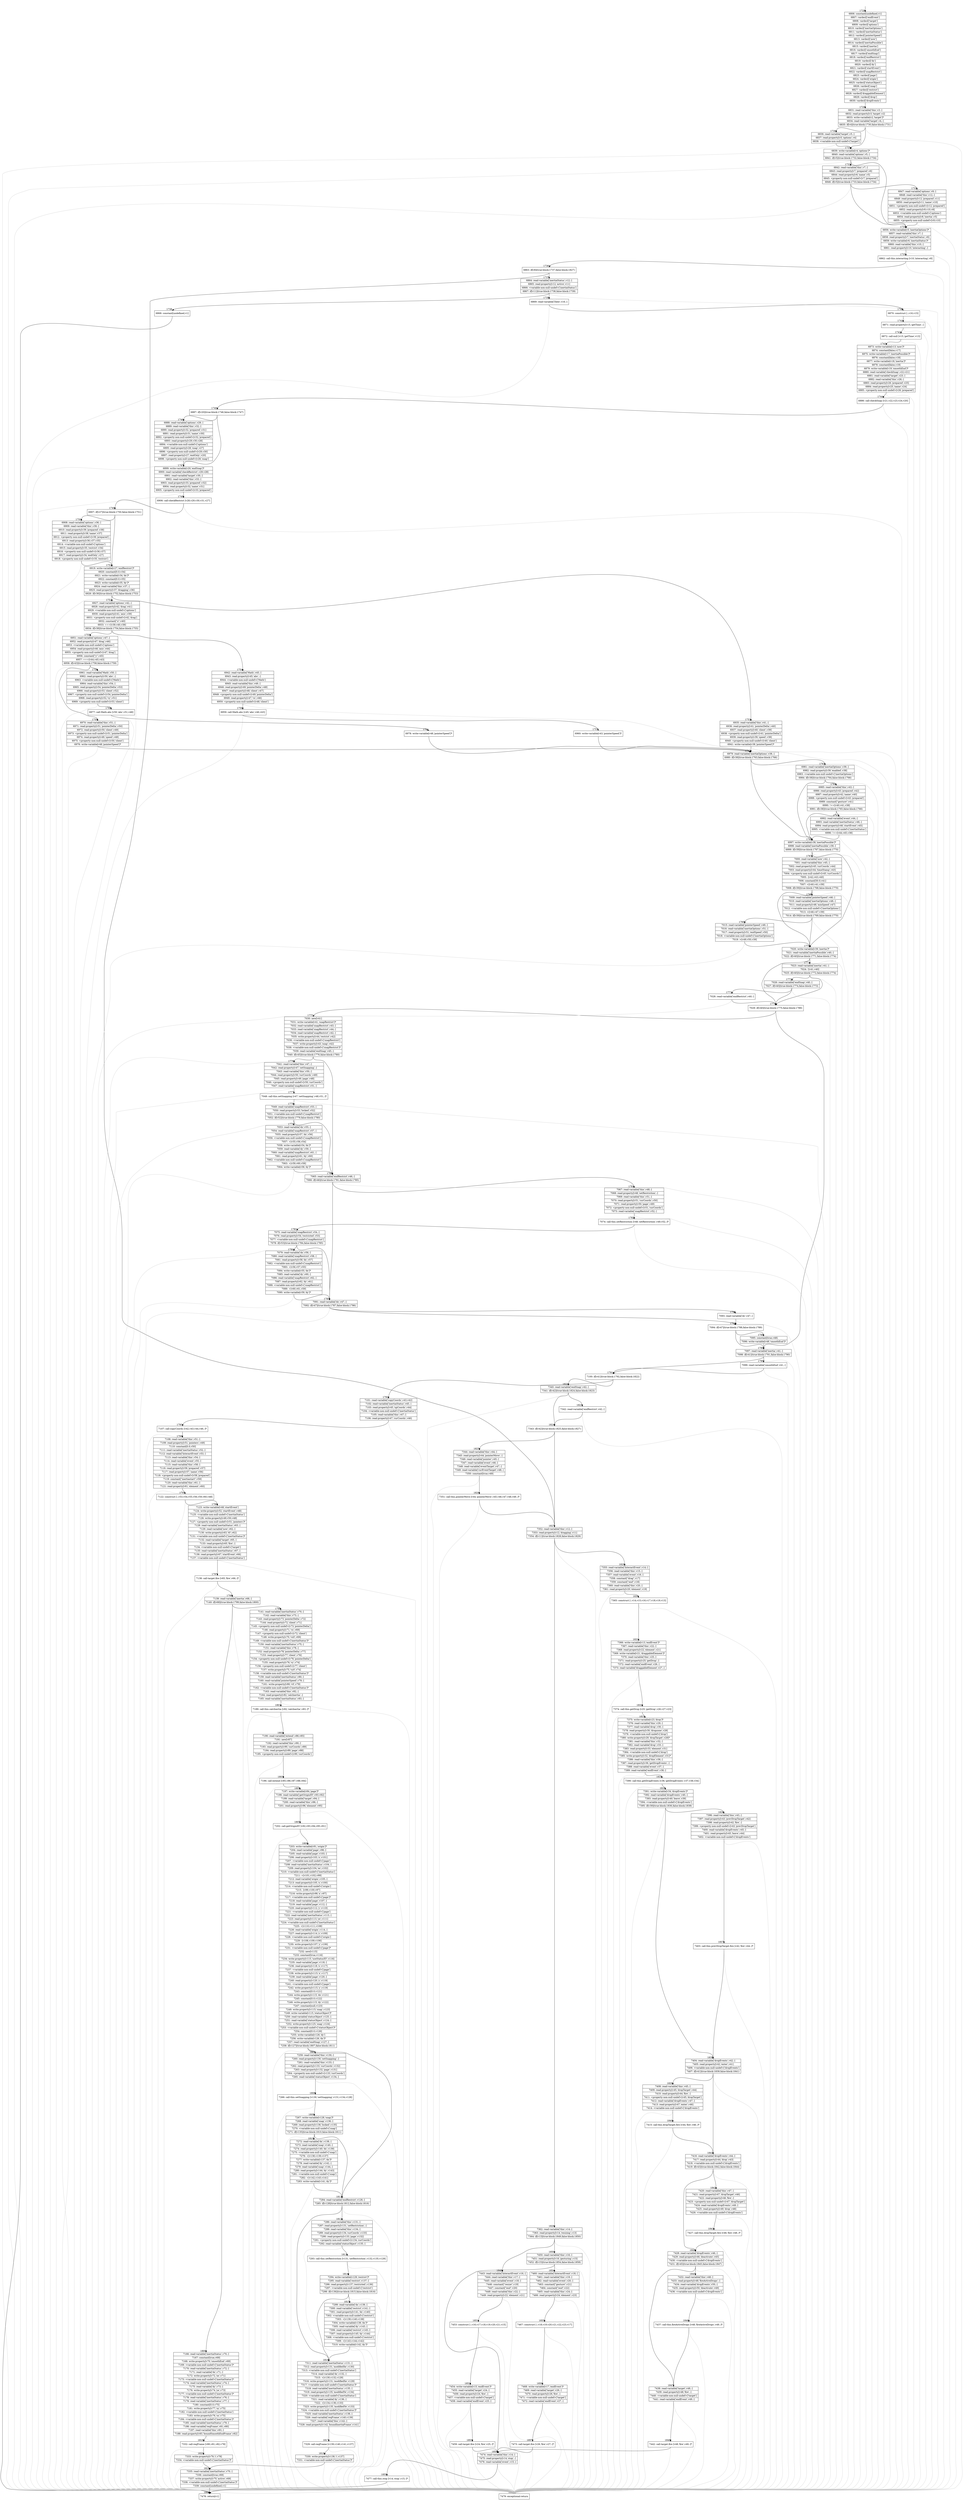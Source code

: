 digraph {
rankdir="TD"
BB_entry88[shape=none,label=""];
BB_entry88 -> BB1728 [tailport=s, headport=n, headlabel="    1728"]
BB1728 [shape=record label="{6806: constant[undefined,v1]|6807: vardecl['endEvent']|6808: vardecl['target']|6809: vardecl['options']|6810: vardecl['inertiaOptions']|6811: vardecl['inertiaStatus']|6812: vardecl['pointerSpeed']|6813: vardecl['now']|6814: vardecl['inertiaPossible']|6815: vardecl['inertia']|6816: vardecl['smoothEnd']|6817: vardecl['endSnap']|6818: vardecl['endRestrict']|6819: vardecl['dx']|6820: vardecl['dy']|6821: vardecl['startEvent']|6822: vardecl['snapRestrict']|6823: vardecl['page']|6824: vardecl['origin']|6825: vardecl['statusObject']|6826: vardecl['snap']|6827: vardecl['restrict']|6828: vardecl['draggableElement']|6829: vardecl['drop']|6830: vardecl['dropEvents']}" ] 
BB1728 -> BB1729 [tailport=s, headport=n, headlabel="      1729"]
BB1729 [shape=record label="{6831: read-variable['this',v3,-]|6832: read-property[v3,'target',v2]|6833: write-variable[v2,'target']*|6834: read-variable['target',v4,-]|6835: if[v4](true-block:1730,false-block:1731)}" ] 
BB1729 -> BB1731 [tailport=s, headport=n, headlabel="      1731"]
BB1729 -> BB1730 [tailport=s, headport=n, headlabel="      1730"]
BB1729 -> BB1861 [tailport=s, headport=n, color=gray, headlabel="      1861"]
BB1730 [shape=record label="{6836: read-variable['target',v5,-]|6837: read-property[v5,'options',v4]|6838: \<variable-non-null-undef\>['target']}" ] 
BB1730 -> BB1731 [tailport=s, headport=n]
BB1730 -> BB1861 [tailport=s, headport=n, color=gray]
BB1731 [shape=record label="{6839: write-variable[v4,'options']*|6840: read-variable['options',v5,-]|6841: if[v5](true-block:1732,false-block:1734)}" ] 
BB1731 -> BB1734 [tailport=s, headport=n, headlabel="      1734"]
BB1731 -> BB1732 [tailport=s, headport=n, headlabel="      1732"]
BB1731 -> BB1861 [tailport=s, headport=n, color=gray]
BB1732 [shape=record label="{6842: read-variable['this',v7,-]|6843: read-property[v7,'prepared',v6]|6844: read-property[v6,'name',v5]|6845: \<property-non-null-undef\>[v7,'prepared']|6846: if[v5](true-block:1733,false-block:1734)}" ] 
BB1732 -> BB1734 [tailport=s, headport=n]
BB1732 -> BB1733 [tailport=s, headport=n, headlabel="      1733"]
BB1732 -> BB1861 [tailport=s, headport=n, color=gray]
BB1733 [shape=record label="{6847: read-variable['options',v9,-]|6848: read-variable['this',v12,-]|6849: read-property[v12,'prepared',v11]|6850: read-property[v11,'name',v10]|6851: \<property-non-null-undef\>[v12,'prepared']|6852: read-property[v9,v10,v8]|6853: \<variable-non-null-undef\>['options']|6854: read-property[v8,'inertia',v5]|6855: \<property-non-null-undef\>[v9,v10]}" ] 
BB1733 -> BB1734 [tailport=s, headport=n]
BB1733 -> BB1861 [tailport=s, headport=n, color=gray]
BB1734 [shape=record label="{6856: write-variable[v5,'inertiaOptions']*|6857: read-variable['this',v7,-]|6858: read-property[v7,'inertiaStatus',v6]|6859: write-variable[v6,'inertiaStatus']*|6860: read-variable['this',v10,-]|6861: read-property[v10,'interacting',-]}" ] 
BB1734 -> BB1735 [tailport=s, headport=n, headlabel="      1735"]
BB1734 -> BB1861 [tailport=s, headport=n, color=gray]
BB1735 [shape=record label="{6862: call-this.interacting [v10,'interacting',v8]}" ] 
BB1735 -> BB1736 [tailport=s, headport=n, headlabel="      1736"]
BB1735 -> BB1861 [tailport=s, headport=n, color=gray]
BB1736 [shape=record label="{6863: if[v8](true-block:1737,false-block:1827)}" ] 
BB1736 -> BB1737 [tailport=s, headport=n, headlabel="      1737"]
BB1736 -> BB1827 [tailport=s, headport=n, headlabel="      1827"]
BB1737 [shape=record label="{6864: read-variable['inertiaStatus',v12,-]|6865: read-property[v12,'active',v11]|6866: \<variable-non-null-undef\>['inertiaStatus']|6867: if[v11](true-block:1738,false-block:1739)}" ] 
BB1737 -> BB1738 [tailport=s, headport=n, headlabel="      1738"]
BB1737 -> BB1739 [tailport=s, headport=n, headlabel="      1739"]
BB1737 -> BB1861 [tailport=s, headport=n, color=gray]
BB1738 [shape=record label="{6868: constant[undefined,v1]}" ] 
BB1738 -> BB1860 [tailport=s, headport=n, headlabel="      1860"]
BB1739 [shape=record label="{6869: read-variable['Date',v16,-]}" ] 
BB1739 -> BB1740 [tailport=s, headport=n, headlabel="      1740"]
BB1739 -> BB1861 [tailport=s, headport=n, color=gray]
BB1740 [shape=record label="{6870: construct [-,v16,v15]}" ] 
BB1740 -> BB1741 [tailport=s, headport=n, headlabel="      1741"]
BB1740 -> BB1861 [tailport=s, headport=n, color=gray]
BB1741 [shape=record label="{6871: read-property[v15,'getTime',-]}" ] 
BB1741 -> BB1742 [tailport=s, headport=n, headlabel="      1742"]
BB1741 -> BB1861 [tailport=s, headport=n, color=gray]
BB1742 [shape=record label="{6872: call-null [v15,'getTime',v13]}" ] 
BB1742 -> BB1743 [tailport=s, headport=n, headlabel="      1743"]
BB1742 -> BB1861 [tailport=s, headport=n, color=gray]
BB1743 [shape=record label="{6873: write-variable[v13,'now']*|6874: constant[false,v17]|6875: write-variable[v17,'inertiaPossible']*|6876: constant[false,v18]|6877: write-variable[v18,'inertia']*|6878: constant[false,v19]|6879: write-variable[v19,'smoothEnd']*|6880: read-variable['checkSnap',v22,v21]|6881: read-variable['target',v23,-]|6882: read-variable['this',v26,-]|6883: read-property[v26,'prepared',v25]|6884: read-property[v25,'name',v24]|6885: \<property-non-null-undef\>[v26,'prepared']}" ] 
BB1743 -> BB1744 [tailport=s, headport=n, headlabel="      1744"]
BB1743 -> BB1861 [tailport=s, headport=n, color=gray]
BB1744 [shape=record label="{6886: call-checkSnap [v21,v22,v23,v24,v20]}" ] 
BB1744 -> BB1745 [tailport=s, headport=n, headlabel="      1745"]
BB1744 -> BB1861 [tailport=s, headport=n, color=gray]
BB1745 [shape=record label="{6887: if[v20](true-block:1746,false-block:1747)}" ] 
BB1745 -> BB1747 [tailport=s, headport=n, headlabel="      1747"]
BB1745 -> BB1746 [tailport=s, headport=n, headlabel="      1746"]
BB1746 [shape=record label="{6888: read-variable['options',v29,-]|6889: read-variable['this',v32,-]|6890: read-property[v32,'prepared',v31]|6891: read-property[v31,'name',v30]|6892: \<property-non-null-undef\>[v32,'prepared']|6893: read-property[v29,v30,v28]|6894: \<variable-non-null-undef\>['options']|6895: read-property[v28,'snap',v27]|6896: \<property-non-null-undef\>[v29,v30]|6897: read-property[v27,'endOnly',v20]|6898: \<property-non-null-undef\>[v28,'snap']}" ] 
BB1746 -> BB1747 [tailport=s, headport=n]
BB1746 -> BB1861 [tailport=s, headport=n, color=gray]
BB1747 [shape=record label="{6899: write-variable[v20,'endSnap']*|6900: read-variable['checkRestrict',v29,v28]|6901: read-variable['target',v30,-]|6902: read-variable['this',v33,-]|6903: read-property[v33,'prepared',v32]|6904: read-property[v32,'name',v31]|6905: \<property-non-null-undef\>[v33,'prepared']}" ] 
BB1747 -> BB1748 [tailport=s, headport=n, headlabel="      1748"]
BB1747 -> BB1861 [tailport=s, headport=n, color=gray]
BB1748 [shape=record label="{6906: call-checkRestrict [v28,v29,v30,v31,v27]}" ] 
BB1748 -> BB1749 [tailport=s, headport=n, headlabel="      1749"]
BB1748 -> BB1861 [tailport=s, headport=n, color=gray]
BB1749 [shape=record label="{6907: if[v27](true-block:1750,false-block:1751)}" ] 
BB1749 -> BB1751 [tailport=s, headport=n, headlabel="      1751"]
BB1749 -> BB1750 [tailport=s, headport=n, headlabel="      1750"]
BB1750 [shape=record label="{6908: read-variable['options',v36,-]|6909: read-variable['this',v39,-]|6910: read-property[v39,'prepared',v38]|6911: read-property[v38,'name',v37]|6912: \<property-non-null-undef\>[v39,'prepared']|6913: read-property[v36,v37,v35]|6914: \<variable-non-null-undef\>['options']|6915: read-property[v35,'restrict',v34]|6916: \<property-non-null-undef\>[v36,v37]|6917: read-property[v34,'endOnly',v27]|6918: \<property-non-null-undef\>[v35,'restrict']}" ] 
BB1750 -> BB1751 [tailport=s, headport=n]
BB1750 -> BB1861 [tailport=s, headport=n, color=gray]
BB1751 [shape=record label="{6919: write-variable[v27,'endRestrict']*|6920: constant[0.0,v34]|6921: write-variable[v34,'dx']*|6922: constant[0.0,v35]|6923: write-variable[v35,'dy']*|6924: read-variable['this',v37,-]|6925: read-property[v37,'dragging',v36]|6926: if[v36](true-block:1752,false-block:1753)}" ] 
BB1751 -> BB1752 [tailport=s, headport=n, headlabel="      1752"]
BB1751 -> BB1753 [tailport=s, headport=n, headlabel="      1753"]
BB1751 -> BB1861 [tailport=s, headport=n, color=gray]
BB1752 [shape=record label="{6927: read-variable['options',v42,-]|6928: read-property[v42,'drag',v41]|6929: \<variable-non-null-undef\>['options']|6930: read-property[v41,'axis',v39]|6931: \<property-non-null-undef\>[v42,'drag']|6932: constant[\"x\",v40]|6933: ===[v39,v40,v38]|6934: if[v38](true-block:1754,false-block:1755)}" ] 
BB1752 -> BB1754 [tailport=s, headport=n, headlabel="      1754"]
BB1752 -> BB1755 [tailport=s, headport=n, headlabel="      1755"]
BB1752 -> BB1861 [tailport=s, headport=n, color=gray]
BB1753 [shape=record label="{6935: read-variable['this',v41,-]|6936: read-property[v41,'pointerDelta',v40]|6937: read-property[v40,'client',v39]|6938: \<property-non-null-undef\>[v41,'pointerDelta']|6939: read-property[v39,'speed',v38]|6940: \<property-non-null-undef\>[v40,'client']|6941: write-variable[v38,'pointerSpeed']*}" ] 
BB1753 -> BB1762 [tailport=s, headport=n, headlabel="      1762"]
BB1753 -> BB1861 [tailport=s, headport=n, color=gray]
BB1754 [shape=record label="{6942: read-variable['Math',v45,-]|6943: read-property[v45,'abs',-]|6944: \<variable-non-null-undef\>['Math']|6945: read-variable['this',v49,-]|6946: read-property[v49,'pointerDelta',v48]|6947: read-property[v48,'client',v47]|6948: \<property-non-null-undef\>[v49,'pointerDelta']|6949: read-property[v47,'vx',v46]|6950: \<property-non-null-undef\>[v48,'client']}" ] 
BB1754 -> BB1756 [tailport=s, headport=n, headlabel="      1756"]
BB1754 -> BB1861 [tailport=s, headport=n, color=gray]
BB1755 [shape=record label="{6951: read-variable['options',v47,-]|6952: read-property[v47,'drag',v46]|6953: \<variable-non-null-undef\>['options']|6954: read-property[v46,'axis',v44]|6955: \<property-non-null-undef\>[v47,'drag']|6956: constant[\"y\",v45]|6957: ===[v44,v45,v43]|6958: if[v43](true-block:1758,false-block:1759)}" ] 
BB1755 -> BB1758 [tailport=s, headport=n, headlabel="      1758"]
BB1755 -> BB1759 [tailport=s, headport=n, headlabel="      1759"]
BB1755 -> BB1861 [tailport=s, headport=n, color=gray]
BB1756 [shape=record label="{6959: call-Math.abs [v45,'abs',v46,v43]}" ] 
BB1756 -> BB1757 [tailport=s, headport=n, headlabel="      1757"]
BB1756 -> BB1861 [tailport=s, headport=n, color=gray]
BB1757 [shape=record label="{6960: write-variable[v43,'pointerSpeed']*}" ] 
BB1757 -> BB1762 [tailport=s, headport=n]
BB1758 [shape=record label="{6961: read-variable['Math',v50,-]|6962: read-property[v50,'abs',-]|6963: \<variable-non-null-undef\>['Math']|6964: read-variable['this',v54,-]|6965: read-property[v54,'pointerDelta',v53]|6966: read-property[v53,'client',v52]|6967: \<property-non-null-undef\>[v54,'pointerDelta']|6968: read-property[v52,'vy',v51]|6969: \<property-non-null-undef\>[v53,'client']}" ] 
BB1758 -> BB1760 [tailport=s, headport=n, headlabel="      1760"]
BB1758 -> BB1861 [tailport=s, headport=n, color=gray]
BB1759 [shape=record label="{6970: read-variable['this',v51,-]|6971: read-property[v51,'pointerDelta',v50]|6972: read-property[v50,'client',v49]|6973: \<property-non-null-undef\>[v51,'pointerDelta']|6974: read-property[v49,'speed',v48]|6975: \<property-non-null-undef\>[v50,'client']|6976: write-variable[v48,'pointerSpeed']*}" ] 
BB1759 -> BB1762 [tailport=s, headport=n]
BB1759 -> BB1861 [tailport=s, headport=n, color=gray]
BB1760 [shape=record label="{6977: call-Math.abs [v50,'abs',v51,v48]}" ] 
BB1760 -> BB1761 [tailport=s, headport=n, headlabel="      1761"]
BB1760 -> BB1861 [tailport=s, headport=n, color=gray]
BB1761 [shape=record label="{6978: write-variable[v48,'pointerSpeed']*}" ] 
BB1761 -> BB1762 [tailport=s, headport=n]
BB1762 [shape=record label="{6979: read-variable['inertiaOptions',v38,-]|6980: if[v38](true-block:1763,false-block:1766)}" ] 
BB1762 -> BB1766 [tailport=s, headport=n, headlabel="      1766"]
BB1762 -> BB1763 [tailport=s, headport=n, headlabel="      1763"]
BB1762 -> BB1861 [tailport=s, headport=n, color=gray]
BB1763 [shape=record label="{6981: read-variable['inertiaOptions',v39,-]|6982: read-property[v39,'enabled',v38]|6983: \<variable-non-null-undef\>['inertiaOptions']|6984: if[v38](true-block:1764,false-block:1766)}" ] 
BB1763 -> BB1766 [tailport=s, headport=n]
BB1763 -> BB1764 [tailport=s, headport=n, headlabel="      1764"]
BB1763 -> BB1861 [tailport=s, headport=n, color=gray]
BB1764 [shape=record label="{6985: read-variable['this',v43,-]|6986: read-property[v43,'prepared',v42]|6987: read-property[v42,'name',v40]|6988: \<property-non-null-undef\>[v43,'prepared']|6989: constant[\"gesture\",v41]|6990: !==[v40,v41,v38]|6991: if[v38](true-block:1765,false-block:1766)}" ] 
BB1764 -> BB1766 [tailport=s, headport=n]
BB1764 -> BB1765 [tailport=s, headport=n, headlabel="      1765"]
BB1764 -> BB1861 [tailport=s, headport=n, color=gray]
BB1765 [shape=record label="{6992: read-variable['event',v44,-]|6993: read-variable['inertiaStatus',v46,-]|6994: read-property[v46,'startEvent',v45]|6995: \<variable-non-null-undef\>['inertiaStatus']|6996: !==[v44,v45,v38]}" ] 
BB1765 -> BB1766 [tailport=s, headport=n]
BB1765 -> BB1861 [tailport=s, headport=n, color=gray]
BB1766 [shape=record label="{6997: write-variable[v38,'inertiaPossible']*|6998: read-variable['inertiaPossible',v39,-]|6999: if[v39](true-block:1767,false-block:1770)}" ] 
BB1766 -> BB1770 [tailport=s, headport=n, headlabel="      1770"]
BB1766 -> BB1767 [tailport=s, headport=n, headlabel="      1767"]
BB1766 -> BB1861 [tailport=s, headport=n, color=gray]
BB1767 [shape=record label="{7000: read-variable['now',v42,-]|7001: read-variable['this',v45,-]|7002: read-property[v45,'curCoords',v44]|7003: read-property[v44,'timeStamp',v43]|7004: \<property-non-null-undef\>[v45,'curCoords']|7005: -[v42,v43,v40]|7006: constant[50.0,v41]|7007: \<[v40,v41,v39]|7008: if[v39](true-block:1768,false-block:1770)}" ] 
BB1767 -> BB1770 [tailport=s, headport=n]
BB1767 -> BB1768 [tailport=s, headport=n, headlabel="      1768"]
BB1767 -> BB1861 [tailport=s, headport=n, color=gray]
BB1768 [shape=record label="{7009: read-variable['pointerSpeed',v46,-]|7010: read-variable['inertiaOptions',v48,-]|7011: read-property[v48,'minSpeed',v47]|7012: \<variable-non-null-undef\>['inertiaOptions']|7013: \>[v46,v47,v39]|7014: if[v39](true-block:1769,false-block:1770)}" ] 
BB1768 -> BB1770 [tailport=s, headport=n]
BB1768 -> BB1769 [tailport=s, headport=n, headlabel="      1769"]
BB1768 -> BB1861 [tailport=s, headport=n, color=gray]
BB1769 [shape=record label="{7015: read-variable['pointerSpeed',v49,-]|7016: read-variable['inertiaOptions',v51,-]|7017: read-property[v51,'endSpeed',v50]|7018: \<variable-non-null-undef\>['inertiaOptions']|7019: \>[v49,v50,v39]}" ] 
BB1769 -> BB1770 [tailport=s, headport=n]
BB1769 -> BB1861 [tailport=s, headport=n, color=gray]
BB1770 [shape=record label="{7020: write-variable[v39,'inertia']*|7021: read-variable['inertiaPossible',v40,-]|7022: if[v40](true-block:1771,false-block:1774)}" ] 
BB1770 -> BB1774 [tailport=s, headport=n, headlabel="      1774"]
BB1770 -> BB1771 [tailport=s, headport=n, headlabel="      1771"]
BB1770 -> BB1861 [tailport=s, headport=n, color=gray]
BB1771 [shape=record label="{7023: read-variable['inertia',v41,-]|7024: ![v41,v40]|7025: if[v40](true-block:1772,false-block:1774)}" ] 
BB1771 -> BB1774 [tailport=s, headport=n]
BB1771 -> BB1772 [tailport=s, headport=n, headlabel="      1772"]
BB1771 -> BB1861 [tailport=s, headport=n, color=gray]
BB1772 [shape=record label="{7026: read-variable['endSnap',v40,-]|7027: if[v40](true-block:1774,false-block:1773)}" ] 
BB1772 -> BB1774 [tailport=s, headport=n]
BB1772 -> BB1773 [tailport=s, headport=n, headlabel="      1773"]
BB1772 -> BB1861 [tailport=s, headport=n, color=gray]
BB1773 [shape=record label="{7028: read-variable['endRestrict',v40,-]}" ] 
BB1773 -> BB1774 [tailport=s, headport=n]
BB1773 -> BB1861 [tailport=s, headport=n, color=gray]
BB1774 [shape=record label="{7029: if[v40](true-block:1775,false-block:1789)}" ] 
BB1774 -> BB1775 [tailport=s, headport=n, headlabel="      1775"]
BB1774 -> BB1789 [tailport=s, headport=n, headlabel="      1789"]
BB1775 [shape=record label="{7030: new[v41]|7031: write-variable[v41,'snapRestrict']*|7032: read-variable['snapRestrict',v43,-]|7033: read-variable['snapRestrict',v44,-]|7034: read-variable['snapRestrict',v42,-]|7035: write-property[v44,'restrict',v42]|7036: \<variable-non-null-undef\>['snapRestrict']|7037: write-property[v43,'snap',v42]|7038: \<variable-non-null-undef\>['snapRestrict']*|7039: read-variable['endSnap',v45,-]|7040: if[v45](true-block:1776,false-block:1780)}" ] 
BB1775 -> BB1776 [tailport=s, headport=n, headlabel="      1776"]
BB1775 -> BB1780 [tailport=s, headport=n, headlabel="      1780"]
BB1775 -> BB1861 [tailport=s, headport=n, color=gray]
BB1776 [shape=record label="{7041: read-variable['this',v47,-]|7042: read-property[v47,'setSnapping',-]|7043: read-variable['this',v50,-]|7044: read-property[v50,'curCoords',v49]|7045: read-property[v49,'page',v48]|7046: \<property-non-null-undef\>[v50,'curCoords']|7047: read-variable['snapRestrict',v51,-]}" ] 
BB1776 -> BB1777 [tailport=s, headport=n, headlabel="      1777"]
BB1776 -> BB1861 [tailport=s, headport=n, color=gray]
BB1777 [shape=record label="{7048: call-this.setSnapping [v47,'setSnapping',v48,v51,-]*}" ] 
BB1777 -> BB1778 [tailport=s, headport=n, headlabel="      1778"]
BB1777 -> BB1861 [tailport=s, headport=n, color=gray]
BB1778 [shape=record label="{7049: read-variable['snapRestrict',v53,-]|7050: read-property[v53,'locked',v52]|7051: \<variable-non-null-undef\>['snapRestrict']|7052: if[v52](true-block:1779,false-block:1780)}" ] 
BB1778 -> BB1779 [tailport=s, headport=n, headlabel="      1779"]
BB1778 -> BB1780 [tailport=s, headport=n]
BB1778 -> BB1861 [tailport=s, headport=n, color=gray]
BB1779 [shape=record label="{7053: read-variable['dx',v55,-]|7054: read-variable['snapRestrict',v57,-]|7055: read-property[v57,'dx',v56]|7056: \<variable-non-null-undef\>['snapRestrict']|7057: +[v55,v56,v54]|7058: write-variable[v54,'dx']*|7059: read-variable['dy',v59,-]|7060: read-variable['snapRestrict',v61,-]|7061: read-property[v61,'dy',v60]|7062: \<variable-non-null-undef\>['snapRestrict']|7063: +[v59,v60,v58]|7064: write-variable[v58,'dy']*}" ] 
BB1779 -> BB1780 [tailport=s, headport=n]
BB1779 -> BB1861 [tailport=s, headport=n, color=gray]
BB1780 [shape=record label="{7065: read-variable['endRestrict',v46,-]|7066: if[v46](true-block:1781,false-block:1785)}" ] 
BB1780 -> BB1781 [tailport=s, headport=n, headlabel="      1781"]
BB1780 -> BB1785 [tailport=s, headport=n, headlabel="      1785"]
BB1780 -> BB1861 [tailport=s, headport=n, color=gray]
BB1781 [shape=record label="{7067: read-variable['this',v48,-]|7068: read-property[v48,'setRestriction',-]|7069: read-variable['this',v51,-]|7070: read-property[v51,'curCoords',v50]|7071: read-property[v50,'page',v49]|7072: \<property-non-null-undef\>[v51,'curCoords']|7073: read-variable['snapRestrict',v52,-]}" ] 
BB1781 -> BB1782 [tailport=s, headport=n, headlabel="      1782"]
BB1781 -> BB1861 [tailport=s, headport=n, color=gray]
BB1782 [shape=record label="{7074: call-this.setRestriction [v48,'setRestriction',v49,v52,-]*}" ] 
BB1782 -> BB1783 [tailport=s, headport=n, headlabel="      1783"]
BB1782 -> BB1861 [tailport=s, headport=n, color=gray]
BB1783 [shape=record label="{7075: read-variable['snapRestrict',v54,-]|7076: read-property[v54,'restricted',v53]|7077: \<variable-non-null-undef\>['snapRestrict']|7078: if[v53](true-block:1784,false-block:1785)}" ] 
BB1783 -> BB1784 [tailport=s, headport=n, headlabel="      1784"]
BB1783 -> BB1785 [tailport=s, headport=n]
BB1783 -> BB1861 [tailport=s, headport=n, color=gray]
BB1784 [shape=record label="{7079: read-variable['dx',v56,-]|7080: read-variable['snapRestrict',v58,-]|7081: read-property[v58,'dx',v57]|7082: \<variable-non-null-undef\>['snapRestrict']|7083: +[v56,v57,v55]|7084: write-variable[v55,'dx']*|7085: read-variable['dy',v60,-]|7086: read-variable['snapRestrict',v62,-]|7087: read-property[v62,'dy',v61]|7088: \<variable-non-null-undef\>['snapRestrict']|7089: +[v60,v61,v59]|7090: write-variable[v59,'dy']*}" ] 
BB1784 -> BB1785 [tailport=s, headport=n]
BB1784 -> BB1861 [tailport=s, headport=n, color=gray]
BB1785 [shape=record label="{7091: read-variable['dx',v47,-]|7092: if[v47](true-block:1787,false-block:1786)}" ] 
BB1785 -> BB1787 [tailport=s, headport=n, headlabel="      1787"]
BB1785 -> BB1786 [tailport=s, headport=n, headlabel="      1786"]
BB1785 -> BB1861 [tailport=s, headport=n, color=gray]
BB1786 [shape=record label="{7093: read-variable['dy',v47,-]}" ] 
BB1786 -> BB1787 [tailport=s, headport=n]
BB1786 -> BB1861 [tailport=s, headport=n, color=gray]
BB1787 [shape=record label="{7094: if[v47](true-block:1788,false-block:1789)}" ] 
BB1787 -> BB1788 [tailport=s, headport=n, headlabel="      1788"]
BB1787 -> BB1789 [tailport=s, headport=n]
BB1788 [shape=record label="{7095: constant[true,v48]|7096: write-variable[v48,'smoothEnd']*}" ] 
BB1788 -> BB1789 [tailport=s, headport=n]
BB1789 [shape=record label="{7097: read-variable['inertia',v41,-]|7098: if[v41](true-block:1791,false-block:1790)}" ] 
BB1789 -> BB1791 [tailport=s, headport=n, headlabel="      1791"]
BB1789 -> BB1790 [tailport=s, headport=n, headlabel="      1790"]
BB1789 -> BB1861 [tailport=s, headport=n, color=gray]
BB1790 [shape=record label="{7099: read-variable['smoothEnd',v41,-]}" ] 
BB1790 -> BB1791 [tailport=s, headport=n]
BB1790 -> BB1861 [tailport=s, headport=n, color=gray]
BB1791 [shape=record label="{7100: if[v41](true-block:1792,false-block:1822)}" ] 
BB1791 -> BB1792 [tailport=s, headport=n, headlabel="      1792"]
BB1791 -> BB1822 [tailport=s, headport=n, headlabel="      1822"]
BB1792 [shape=record label="{7101: read-variable['copyCoords',v43,v42]|7102: read-variable['inertiaStatus',v45,-]|7103: read-property[v45,'upCoords',v44]|7104: \<variable-non-null-undef\>['inertiaStatus']|7105: read-variable['this',v47,-]|7106: read-property[v47,'curCoords',v46]}" ] 
BB1792 -> BB1793 [tailport=s, headport=n, headlabel="      1793"]
BB1792 -> BB1861 [tailport=s, headport=n, color=gray]
BB1793 [shape=record label="{7107: call-copyCoords [v42,v43,v44,v46,-]*}" ] 
BB1793 -> BB1794 [tailport=s, headport=n, headlabel="      1794"]
BB1793 -> BB1861 [tailport=s, headport=n, color=gray]
BB1794 [shape=record label="{7108: read-variable['this',v51,-]|7109: read-property[v51,'pointers',v49]|7110: constant[0.0,v50]|7111: read-variable['inertiaStatus',v52,-]|7112: read-variable['InteractEvent',v53,-]|7113: read-variable['this',v54,-]|7114: read-variable['event',v55,-]|7115: read-variable['this',v58,-]|7116: read-property[v58,'prepared',v57]|7117: read-property[v57,'name',v56]|7118: \<property-non-null-undef\>[v58,'prepared']|7119: constant[\"inertiastart\",v59]|7120: read-variable['this',v61,-]|7121: read-property[v61,'element',v60]}" ] 
BB1794 -> BB1795 [tailport=s, headport=n, headlabel="      1795"]
BB1794 -> BB1861 [tailport=s, headport=n, color=gray]
BB1795 [shape=record label="{7122: construct [-,v53,v54,v55,v56,v59,v60,v48]}" ] 
BB1795 -> BB1796 [tailport=s, headport=n, headlabel="      1796"]
BB1795 -> BB1861 [tailport=s, headport=n, color=gray]
BB1796 [shape=record label="{7123: write-variable[v48,'startEvent']|7124: write-property[v52,'startEvent',v48]|7125: \<variable-non-null-undef\>['inertiaStatus']|7126: write-property[v49,v50,v48]|7127: \<property-non-null-undef\>[v51,'pointers']*|7128: read-variable['inertiaStatus',v63,-]|7129: read-variable['now',v62,-]|7130: write-property[v63,'t0',v62]|7131: \<variable-non-null-undef\>['inertiaStatus']*|7132: read-variable['target',v65,-]|7133: read-property[v65,'fire',-]|7134: \<variable-non-null-undef\>['target']|7135: read-variable['inertiaStatus',v67,-]|7136: read-property[v67,'startEvent',v66]|7137: \<variable-non-null-undef\>['inertiaStatus']}" ] 
BB1796 -> BB1797 [tailport=s, headport=n, headlabel="      1797"]
BB1796 -> BB1861 [tailport=s, headport=n, color=gray]
BB1797 [shape=record label="{7138: call-target.fire [v65,'fire',v66,-]*}" ] 
BB1797 -> BB1798 [tailport=s, headport=n, headlabel="      1798"]
BB1797 -> BB1861 [tailport=s, headport=n, color=gray]
BB1798 [shape=record label="{7139: read-variable['inertia',v68,-]|7140: if[v68](true-block:1799,false-block:1800)}" ] 
BB1798 -> BB1799 [tailport=s, headport=n, headlabel="      1799"]
BB1798 -> BB1800 [tailport=s, headport=n, headlabel="      1800"]
BB1798 -> BB1861 [tailport=s, headport=n, color=gray]
BB1799 [shape=record label="{7141: read-variable['inertiaStatus',v70,-]|7142: read-variable['this',v73,-]|7143: read-property[v73,'pointerDelta',v72]|7144: read-property[v72,'client',v71]|7145: \<property-non-null-undef\>[v73,'pointerDelta']|7146: read-property[v71,'vx',v69]|7147: \<property-non-null-undef\>[v72,'client']|7148: write-property[v70,'vx0',v69]|7149: \<variable-non-null-undef\>['inertiaStatus']*|7150: read-variable['inertiaStatus',v75,-]|7151: read-variable['this',v78,-]|7152: read-property[v78,'pointerDelta',v77]|7153: read-property[v77,'client',v76]|7154: \<property-non-null-undef\>[v78,'pointerDelta']|7155: read-property[v76,'vy',v74]|7156: \<property-non-null-undef\>[v77,'client']|7157: write-property[v75,'vy0',v74]|7158: \<variable-non-null-undef\>['inertiaStatus']*|7159: read-variable['inertiaStatus',v80,-]|7160: read-variable['pointerSpeed',v79,-]|7161: write-property[v80,'v0',v79]|7162: \<variable-non-null-undef\>['inertiaStatus']*|7163: read-variable['this',v82,-]|7164: read-property[v82,'calcInertia',-]|7165: read-variable['inertiaStatus',v83,-]}" ] 
BB1799 -> BB1801 [tailport=s, headport=n, headlabel="      1801"]
BB1799 -> BB1861 [tailport=s, headport=n, color=gray]
BB1800 [shape=record label="{7166: read-variable['inertiaStatus',v70,-]|7167: constant[true,v69]|7168: write-property[v70,'smoothEnd',v69]|7169: \<variable-non-null-undef\>['inertiaStatus']*|7170: read-variable['inertiaStatus',v72,-]|7171: read-variable['dx',v71,-]|7172: write-property[v72,'xe',v71]|7173: \<variable-non-null-undef\>['inertiaStatus']*|7174: read-variable['inertiaStatus',v74,-]|7175: read-variable['dy',v73,-]|7176: write-property[v74,'ye',v73]|7177: \<variable-non-null-undef\>['inertiaStatus']*|7178: read-variable['inertiaStatus',v76,-]|7179: read-variable['inertiaStatus',v77,-]|7180: constant[0.0,v75]|7181: write-property[v77,'sy',v75]|7182: \<variable-non-null-undef\>['inertiaStatus']|7183: write-property[v76,'sx',v75]|7184: \<variable-non-null-undef\>['inertiaStatus']*|7185: read-variable['inertiaStatus',v79,-]|7186: read-variable['reqFrame',v81,v80]|7187: read-variable['this',v83,-]|7188: read-property[v83,'boundSmoothEndFrame',v82]}" ] 
BB1800 -> BB1819 [tailport=s, headport=n, headlabel="      1819"]
BB1800 -> BB1861 [tailport=s, headport=n, color=gray]
BB1801 [shape=record label="{7189: call-this.calcInertia [v82,'calcInertia',v83,-]*}" ] 
BB1801 -> BB1802 [tailport=s, headport=n, headlabel="      1802"]
BB1801 -> BB1861 [tailport=s, headport=n, color=gray]
BB1802 [shape=record label="{7190: read-variable['extend',v86,v85]|7191: new[v87]|7192: read-variable['this',v90,-]|7193: read-property[v90,'curCoords',v89]|7194: read-property[v89,'page',v88]|7195: \<property-non-null-undef\>[v90,'curCoords']}" ] 
BB1802 -> BB1803 [tailport=s, headport=n, headlabel="      1803"]
BB1802 -> BB1861 [tailport=s, headport=n, color=gray]
BB1803 [shape=record label="{7196: call-extend [v85,v86,v87,v88,v84]}" ] 
BB1803 -> BB1804 [tailport=s, headport=n, headlabel="      1804"]
BB1803 -> BB1861 [tailport=s, headport=n, color=gray]
BB1804 [shape=record label="{7197: write-variable[v84,'page']*|7198: read-variable['getOriginXY',v93,v92]|7199: read-variable['target',v94,-]|7200: read-variable['this',v96,-]|7201: read-property[v96,'element',v95]}" ] 
BB1804 -> BB1805 [tailport=s, headport=n, headlabel="      1805"]
BB1804 -> BB1861 [tailport=s, headport=n, color=gray]
BB1805 [shape=record label="{7202: call-getOriginXY [v92,v93,v94,v95,v91]}" ] 
BB1805 -> BB1806 [tailport=s, headport=n, headlabel="      1806"]
BB1805 -> BB1861 [tailport=s, headport=n, color=gray]
BB1806 [shape=record label="{7203: write-variable[v91,'origin']*|7204: read-variable['page',v98,-]|7205: read-variable['page',v103,-]|7206: read-property[v103,'x',v101]|7207: \<variable-non-null-undef\>['page']|7208: read-variable['inertiaStatus',v104,-]|7209: read-property[v104,'xe',v102]|7210: \<variable-non-null-undef\>['inertiaStatus']|7211: +[v101,v102,v99]|7212: read-variable['origin',v105,-]|7213: read-property[v105,'x',v100]|7214: \<variable-non-null-undef\>['origin']|7215: -[v99,v100,v97]|7216: write-property[v98,'x',v97]|7217: \<variable-non-null-undef\>['page']*|7218: read-variable['page',v107,-]|7219: read-variable['page',v112,-]|7220: read-property[v112,'y',v110]|7221: \<variable-non-null-undef\>['page']|7222: read-variable['inertiaStatus',v113,-]|7223: read-property[v113,'ye',v111]|7224: \<variable-non-null-undef\>['inertiaStatus']|7225: +[v110,v111,v108]|7226: read-variable['origin',v114,-]|7227: read-property[v114,'y',v109]|7228: \<variable-non-null-undef\>['origin']|7229: -[v108,v109,v106]|7230: write-property[v107,'y',v106]|7231: \<variable-non-null-undef\>['page']*|7232: new[v115]|7233: constant[true,v116]|7234: write-property[v115,'useStatusXY',v116]|7235: read-variable['page',v118,-]|7236: read-property[v118,'x',v117]|7237: \<variable-non-null-undef\>['page']|7238: write-property[v115,'x',v117]|7239: read-variable['page',v120,-]|7240: read-property[v120,'y',v119]|7241: \<variable-non-null-undef\>['page']|7242: write-property[v115,'y',v119]|7243: constant[0.0,v121]|7244: write-property[v115,'dx',v121]|7245: constant[0.0,v122]|7246: write-property[v115,'dy',v122]|7247: constant[null,v123]|7248: write-property[v115,'snap',v123]|7249: write-variable[v115,'statusObject']*|7250: read-variable['statusObject',v125,-]|7251: read-variable['statusObject',v124,-]|7252: write-property[v125,'snap',v124]|7253: \<variable-non-null-undef\>['statusObject']*|7254: constant[0.0,v126]|7255: write-variable[v126,'dy']|7256: write-variable[v126,'dx']*|7257: read-variable['endSnap',v127,-]|7258: if[v127](true-block:1807,false-block:1811)}" ] 
BB1806 -> BB1807 [tailport=s, headport=n, headlabel="      1807"]
BB1806 -> BB1811 [tailport=s, headport=n, headlabel="      1811"]
BB1806 -> BB1861 [tailport=s, headport=n, color=gray]
BB1807 [shape=record label="{7259: read-variable['this',v130,-]|7260: read-property[v130,'setSnapping',-]|7261: read-variable['this',v133,-]|7262: read-property[v133,'curCoords',v132]|7263: read-property[v132,'page',v131]|7264: \<property-non-null-undef\>[v133,'curCoords']|7265: read-variable['statusObject',v134,-]}" ] 
BB1807 -> BB1808 [tailport=s, headport=n, headlabel="      1808"]
BB1807 -> BB1861 [tailport=s, headport=n, color=gray]
BB1808 [shape=record label="{7266: call-this.setSnapping [v130,'setSnapping',v131,v134,v128]}" ] 
BB1808 -> BB1809 [tailport=s, headport=n, headlabel="      1809"]
BB1808 -> BB1861 [tailport=s, headport=n, color=gray]
BB1809 [shape=record label="{7267: write-variable[v128,'snap']*|7268: read-variable['snap',v136,-]|7269: read-property[v136,'locked',v135]|7270: \<variable-non-null-undef\>['snap']|7271: if[v135](true-block:1810,false-block:1811)}" ] 
BB1809 -> BB1810 [tailport=s, headport=n, headlabel="      1810"]
BB1809 -> BB1811 [tailport=s, headport=n]
BB1809 -> BB1861 [tailport=s, headport=n, color=gray]
BB1810 [shape=record label="{7272: read-variable['dx',v138,-]|7273: read-variable['snap',v140,-]|7274: read-property[v140,'dx',v139]|7275: \<variable-non-null-undef\>['snap']|7276: +[v138,v139,v137]|7277: write-variable[v137,'dx']*|7278: read-variable['dy',v142,-]|7279: read-variable['snap',v144,-]|7280: read-property[v144,'dy',v143]|7281: \<variable-non-null-undef\>['snap']|7282: +[v142,v143,v141]|7283: write-variable[v141,'dy']*}" ] 
BB1810 -> BB1811 [tailport=s, headport=n]
BB1810 -> BB1861 [tailport=s, headport=n, color=gray]
BB1811 [shape=record label="{7284: read-variable['endRestrict',v128,-]|7285: if[v128](true-block:1812,false-block:1816)}" ] 
BB1811 -> BB1812 [tailport=s, headport=n, headlabel="      1812"]
BB1811 -> BB1816 [tailport=s, headport=n, headlabel="      1816"]
BB1811 -> BB1861 [tailport=s, headport=n, color=gray]
BB1812 [shape=record label="{7286: read-variable['this',v131,-]|7287: read-property[v131,'setRestriction',-]|7288: read-variable['this',v134,-]|7289: read-property[v134,'curCoords',v133]|7290: read-property[v133,'page',v132]|7291: \<property-non-null-undef\>[v134,'curCoords']|7292: read-variable['statusObject',v135,-]}" ] 
BB1812 -> BB1813 [tailport=s, headport=n, headlabel="      1813"]
BB1812 -> BB1861 [tailport=s, headport=n, color=gray]
BB1813 [shape=record label="{7293: call-this.setRestriction [v131,'setRestriction',v132,v135,v129]}" ] 
BB1813 -> BB1814 [tailport=s, headport=n, headlabel="      1814"]
BB1813 -> BB1861 [tailport=s, headport=n, color=gray]
BB1814 [shape=record label="{7294: write-variable[v129,'restrict']*|7295: read-variable['restrict',v137,-]|7296: read-property[v137,'restricted',v136]|7297: \<variable-non-null-undef\>['restrict']|7298: if[v136](true-block:1815,false-block:1816)}" ] 
BB1814 -> BB1815 [tailport=s, headport=n, headlabel="      1815"]
BB1814 -> BB1816 [tailport=s, headport=n]
BB1814 -> BB1861 [tailport=s, headport=n, color=gray]
BB1815 [shape=record label="{7299: read-variable['dx',v139,-]|7300: read-variable['restrict',v141,-]|7301: read-property[v141,'dx',v140]|7302: \<variable-non-null-undef\>['restrict']|7303: +[v139,v140,v138]|7304: write-variable[v138,'dx']*|7305: read-variable['dy',v143,-]|7306: read-variable['restrict',v145,-]|7307: read-property[v145,'dy',v144]|7308: \<variable-non-null-undef\>['restrict']|7309: +[v143,v144,v142]|7310: write-variable[v142,'dy']*}" ] 
BB1815 -> BB1816 [tailport=s, headport=n]
BB1815 -> BB1861 [tailport=s, headport=n, color=gray]
BB1816 [shape=record label="{7311: read-variable['inertiaStatus',v131,-]|7312: read-property[v131,'modifiedXe',v130]|7313: \<variable-non-null-undef\>['inertiaStatus']|7314: read-variable['dx',v132,-]|7315: +[v130,v132,v129]|7316: write-property[v131,'modifiedXe',v129]|7317: \<variable-non-null-undef\>['inertiaStatus']*|7318: read-variable['inertiaStatus',v135,-]|7319: read-property[v135,'modifiedYe',v134]|7320: \<variable-non-null-undef\>['inertiaStatus']|7321: read-variable['dy',v136,-]|7322: +[v134,v136,v133]|7323: write-property[v135,'modifiedYe',v133]|7324: \<variable-non-null-undef\>['inertiaStatus']*|7325: read-variable['inertiaStatus',v138,-]|7326: read-variable['reqFrame',v140,v139]|7327: read-variable['this',v142,-]|7328: read-property[v142,'boundInertiaFrame',v141]}" ] 
BB1816 -> BB1817 [tailport=s, headport=n, headlabel="      1817"]
BB1816 -> BB1861 [tailport=s, headport=n, color=gray]
BB1817 [shape=record label="{7329: call-reqFrame [v139,v140,v141,v137]}" ] 
BB1817 -> BB1818 [tailport=s, headport=n, headlabel="      1818"]
BB1817 -> BB1861 [tailport=s, headport=n, color=gray]
BB1818 [shape=record label="{7330: write-property[v138,'i',v137]|7331: \<variable-non-null-undef\>['inertiaStatus']*}" ] 
BB1818 -> BB1821 [tailport=s, headport=n, headlabel="      1821"]
BB1818 -> BB1861 [tailport=s, headport=n, color=gray]
BB1819 [shape=record label="{7332: call-reqFrame [v80,v81,v82,v78]}" ] 
BB1819 -> BB1820 [tailport=s, headport=n, headlabel="      1820"]
BB1819 -> BB1861 [tailport=s, headport=n, color=gray]
BB1820 [shape=record label="{7333: write-property[v79,'i',v78]|7334: \<variable-non-null-undef\>['inertiaStatus']*}" ] 
BB1820 -> BB1821 [tailport=s, headport=n]
BB1820 -> BB1861 [tailport=s, headport=n, color=gray]
BB1821 [shape=record label="{7335: read-variable['inertiaStatus',v70,-]|7336: constant[true,v69]|7337: write-property[v70,'active',v69]|7338: \<variable-non-null-undef\>['inertiaStatus']*|7339: constant[undefined,v1]}" ] 
BB1821 -> BB1860 [tailport=s, headport=n]
BB1821 -> BB1861 [tailport=s, headport=n, color=gray]
BB1822 [shape=record label="{7340: read-variable['endSnap',v42,-]|7341: if[v42](true-block:1824,false-block:1823)}" ] 
BB1822 -> BB1824 [tailport=s, headport=n, headlabel="      1824"]
BB1822 -> BB1823 [tailport=s, headport=n, headlabel="      1823"]
BB1822 -> BB1861 [tailport=s, headport=n, color=gray]
BB1823 [shape=record label="{7342: read-variable['endRestrict',v42,-]}" ] 
BB1823 -> BB1824 [tailport=s, headport=n]
BB1823 -> BB1861 [tailport=s, headport=n, color=gray]
BB1824 [shape=record label="{7343: if[v42](true-block:1825,false-block:1827)}" ] 
BB1824 -> BB1825 [tailport=s, headport=n, headlabel="      1825"]
BB1824 -> BB1827 [tailport=s, headport=n]
BB1825 [shape=record label="{7344: read-variable['this',v44,-]|7345: read-property[v44,'pointerMove',-]|7346: read-variable['pointer',v45,-]|7347: read-variable['event',v46,-]|7348: read-variable['eventTarget',v47,-]|7349: read-variable['curEventTarget',v48,-]|7350: constant[true,v49]}" ] 
BB1825 -> BB1826 [tailport=s, headport=n, headlabel="      1826"]
BB1825 -> BB1861 [tailport=s, headport=n, color=gray]
BB1826 [shape=record label="{7351: call-this.pointerMove [v44,'pointerMove',v45,v46,v47,v48,v49,-]*}" ] 
BB1826 -> BB1827 [tailport=s, headport=n]
BB1826 -> BB1861 [tailport=s, headport=n, color=gray]
BB1827 [shape=record label="{7352: read-variable['this',v12,-]|7353: read-property[v12,'dragging',v11]|7354: if[v11](true-block:1828,false-block:1829)}" ] 
BB1827 -> BB1828 [tailport=s, headport=n, headlabel="      1828"]
BB1827 -> BB1829 [tailport=s, headport=n, headlabel="      1829"]
BB1827 -> BB1861 [tailport=s, headport=n, color=gray]
BB1828 [shape=record label="{7355: read-variable['InteractEvent',v14,-]|7356: read-variable['this',v15,-]|7357: read-variable['event',v16,-]|7358: constant[\"drag\",v17]|7359: constant[\"end\",v18]|7360: read-variable['this',v20,-]|7361: read-property[v20,'element',v19]}" ] 
BB1828 -> BB1830 [tailport=s, headport=n, headlabel="      1830"]
BB1828 -> BB1861 [tailport=s, headport=n, color=gray]
BB1829 [shape=record label="{7362: read-variable['this',v14,-]|7363: read-property[v14,'resizing',v13]|7364: if[v13](true-block:1849,false-block:1850)}" ] 
BB1829 -> BB1849 [tailport=s, headport=n, headlabel="      1849"]
BB1829 -> BB1850 [tailport=s, headport=n, headlabel="      1850"]
BB1829 -> BB1861 [tailport=s, headport=n, color=gray]
BB1830 [shape=record label="{7365: construct [-,v14,v15,v16,v17,v18,v19,v13]}" ] 
BB1830 -> BB1831 [tailport=s, headport=n, headlabel="      1831"]
BB1830 -> BB1861 [tailport=s, headport=n, color=gray]
BB1831 [shape=record label="{7366: write-variable[v13,'endEvent']*|7367: read-variable['this',v22,-]|7368: read-property[v22,'element',v21]|7369: write-variable[v21,'draggableElement']*|7370: read-variable['this',v25,-]|7371: read-property[v25,'getDrop',-]|7372: read-variable['endEvent',v26,-]|7373: read-variable['draggableElement',v27,-]}" ] 
BB1831 -> BB1832 [tailport=s, headport=n, headlabel="      1832"]
BB1831 -> BB1861 [tailport=s, headport=n, color=gray]
BB1832 [shape=record label="{7374: call-this.getDrop [v25,'getDrop',v26,v27,v23]}" ] 
BB1832 -> BB1833 [tailport=s, headport=n, headlabel="      1833"]
BB1832 -> BB1861 [tailport=s, headport=n, color=gray]
BB1833 [shape=record label="{7375: write-variable[v23,'drop']*|7376: read-variable['this',v29,-]|7377: read-variable['drop',v30,-]|7378: read-property[v30,'dropzone',v28]|7379: \<variable-non-null-undef\>['drop']|7380: write-property[v29,'dropTarget',v28]*|7381: read-variable['this',v32,-]|7382: read-variable['drop',v33,-]|7383: read-property[v33,'element',v31]|7384: \<variable-non-null-undef\>['drop']|7385: write-property[v32,'dropElement',v31]*|7386: read-variable['this',v36,-]|7387: read-property[v36,'getDropEvents',-]|7388: read-variable['event',v37,-]|7389: read-variable['endEvent',v38,-]}" ] 
BB1833 -> BB1834 [tailport=s, headport=n, headlabel="      1834"]
BB1833 -> BB1861 [tailport=s, headport=n, color=gray]
BB1834 [shape=record label="{7390: call-this.getDropEvents [v36,'getDropEvents',v37,v38,v34]}" ] 
BB1834 -> BB1835 [tailport=s, headport=n, headlabel="      1835"]
BB1834 -> BB1861 [tailport=s, headport=n, color=gray]
BB1835 [shape=record label="{7391: write-variable[v34,'dropEvents']*|7392: read-variable['dropEvents',v40,-]|7393: read-property[v40,'leave',v39]|7394: \<variable-non-null-undef\>['dropEvents']|7395: if[v39](true-block:1836,false-block:1838)}" ] 
BB1835 -> BB1836 [tailport=s, headport=n, headlabel="      1836"]
BB1835 -> BB1838 [tailport=s, headport=n, headlabel="      1838"]
BB1835 -> BB1861 [tailport=s, headport=n, color=gray]
BB1836 [shape=record label="{7396: read-variable['this',v43,-]|7397: read-property[v43,'prevDropTarget',v42]|7398: read-property[v42,'fire',-]|7399: \<property-non-null-undef\>[v43,'prevDropTarget']|7400: read-variable['dropEvents',v45,-]|7401: read-property[v45,'leave',v44]|7402: \<variable-non-null-undef\>['dropEvents']}" ] 
BB1836 -> BB1837 [tailport=s, headport=n, headlabel="      1837"]
BB1836 -> BB1861 [tailport=s, headport=n, color=gray]
BB1837 [shape=record label="{7403: call-this.prevDropTarget.fire [v42,'fire',v44,-]*}" ] 
BB1837 -> BB1838 [tailport=s, headport=n]
BB1837 -> BB1861 [tailport=s, headport=n, color=gray]
BB1838 [shape=record label="{7404: read-variable['dropEvents',v42,-]|7405: read-property[v42,'enter',v41]|7406: \<variable-non-null-undef\>['dropEvents']|7407: if[v41](true-block:1839,false-block:1841)}" ] 
BB1838 -> BB1839 [tailport=s, headport=n, headlabel="      1839"]
BB1838 -> BB1841 [tailport=s, headport=n, headlabel="      1841"]
BB1838 -> BB1861 [tailport=s, headport=n, color=gray]
BB1839 [shape=record label="{7408: read-variable['this',v45,-]|7409: read-property[v45,'dropTarget',v44]|7410: read-property[v44,'fire',-]|7411: \<property-non-null-undef\>[v45,'dropTarget']|7412: read-variable['dropEvents',v47,-]|7413: read-property[v47,'enter',v46]|7414: \<variable-non-null-undef\>['dropEvents']}" ] 
BB1839 -> BB1840 [tailport=s, headport=n, headlabel="      1840"]
BB1839 -> BB1861 [tailport=s, headport=n, color=gray]
BB1840 [shape=record label="{7415: call-this.dropTarget.fire [v44,'fire',v46,-]*}" ] 
BB1840 -> BB1841 [tailport=s, headport=n]
BB1840 -> BB1861 [tailport=s, headport=n, color=gray]
BB1841 [shape=record label="{7416: read-variable['dropEvents',v44,-]|7417: read-property[v44,'drop',v43]|7418: \<variable-non-null-undef\>['dropEvents']|7419: if[v43](true-block:1842,false-block:1844)}" ] 
BB1841 -> BB1842 [tailport=s, headport=n, headlabel="      1842"]
BB1841 -> BB1844 [tailport=s, headport=n, headlabel="      1844"]
BB1841 -> BB1861 [tailport=s, headport=n, color=gray]
BB1842 [shape=record label="{7420: read-variable['this',v47,-]|7421: read-property[v47,'dropTarget',v46]|7422: read-property[v46,'fire',-]|7423: \<property-non-null-undef\>[v47,'dropTarget']|7424: read-variable['dropEvents',v49,-]|7425: read-property[v49,'drop',v48]|7426: \<variable-non-null-undef\>['dropEvents']}" ] 
BB1842 -> BB1843 [tailport=s, headport=n, headlabel="      1843"]
BB1842 -> BB1861 [tailport=s, headport=n, color=gray]
BB1843 [shape=record label="{7427: call-this.dropTarget.fire [v46,'fire',v48,-]*}" ] 
BB1843 -> BB1844 [tailport=s, headport=n]
BB1843 -> BB1861 [tailport=s, headport=n, color=gray]
BB1844 [shape=record label="{7428: read-variable['dropEvents',v46,-]|7429: read-property[v46,'deactivate',v45]|7430: \<variable-non-null-undef\>['dropEvents']|7431: if[v45](true-block:1845,false-block:1847)}" ] 
BB1844 -> BB1845 [tailport=s, headport=n, headlabel="      1845"]
BB1844 -> BB1847 [tailport=s, headport=n, headlabel="      1847"]
BB1844 -> BB1861 [tailport=s, headport=n, color=gray]
BB1845 [shape=record label="{7432: read-variable['this',v48,-]|7433: read-property[v48,'fireActiveDrops',-]|7434: read-variable['dropEvents',v50,-]|7435: read-property[v50,'deactivate',v49]|7436: \<variable-non-null-undef\>['dropEvents']}" ] 
BB1845 -> BB1846 [tailport=s, headport=n, headlabel="      1846"]
BB1845 -> BB1861 [tailport=s, headport=n, color=gray]
BB1846 [shape=record label="{7437: call-this.fireActiveDrops [v48,'fireActiveDrops',v49,-]*}" ] 
BB1846 -> BB1847 [tailport=s, headport=n]
BB1846 -> BB1861 [tailport=s, headport=n, color=gray]
BB1847 [shape=record label="{7438: read-variable['target',v48,-]|7439: read-property[v48,'fire',-]|7440: \<variable-non-null-undef\>['target']|7441: read-variable['endEvent',v49,-]}" ] 
BB1847 -> BB1848 [tailport=s, headport=n, headlabel="      1848"]
BB1847 -> BB1861 [tailport=s, headport=n, color=gray]
BB1848 [shape=record label="{7442: call-target.fire [v48,'fire',v49,-]*}" ] 
BB1848 -> BB1858 [tailport=s, headport=n, headlabel="      1858"]
BB1848 -> BB1861 [tailport=s, headport=n, color=gray]
BB1849 [shape=record label="{7443: read-variable['InteractEvent',v16,-]|7444: read-variable['this',v17,-]|7445: read-variable['event',v18,-]|7446: constant[\"resize\",v19]|7447: constant[\"end\",v20]|7448: read-variable['this',v22,-]|7449: read-property[v22,'element',v21]}" ] 
BB1849 -> BB1851 [tailport=s, headport=n, headlabel="      1851"]
BB1849 -> BB1861 [tailport=s, headport=n, color=gray]
BB1850 [shape=record label="{7450: read-variable['this',v16,-]|7451: read-property[v16,'gesturing',v15]|7452: if[v15](true-block:1854,false-block:1858)}" ] 
BB1850 -> BB1854 [tailport=s, headport=n, headlabel="      1854"]
BB1850 -> BB1858 [tailport=s, headport=n]
BB1850 -> BB1861 [tailport=s, headport=n, color=gray]
BB1851 [shape=record label="{7453: construct [-,v16,v17,v18,v19,v20,v21,v15]}" ] 
BB1851 -> BB1852 [tailport=s, headport=n, headlabel="      1852"]
BB1851 -> BB1861 [tailport=s, headport=n, color=gray]
BB1852 [shape=record label="{7454: write-variable[v15,'endEvent']*|7455: read-variable['target',v24,-]|7456: read-property[v24,'fire',-]|7457: \<variable-non-null-undef\>['target']|7458: read-variable['endEvent',v25,-]}" ] 
BB1852 -> BB1853 [tailport=s, headport=n, headlabel="      1853"]
BB1852 -> BB1861 [tailport=s, headport=n, color=gray]
BB1853 [shape=record label="{7459: call-target.fire [v24,'fire',v25,-]*}" ] 
BB1853 -> BB1858 [tailport=s, headport=n]
BB1853 -> BB1861 [tailport=s, headport=n, color=gray]
BB1854 [shape=record label="{7460: read-variable['InteractEvent',v18,-]|7461: read-variable['this',v19,-]|7462: read-variable['event',v20,-]|7463: constant[\"gesture\",v21]|7464: constant[\"end\",v22]|7465: read-variable['this',v24,-]|7466: read-property[v24,'element',v23]}" ] 
BB1854 -> BB1855 [tailport=s, headport=n, headlabel="      1855"]
BB1854 -> BB1861 [tailport=s, headport=n, color=gray]
BB1855 [shape=record label="{7467: construct [-,v18,v19,v20,v21,v22,v23,v17]}" ] 
BB1855 -> BB1856 [tailport=s, headport=n, headlabel="      1856"]
BB1855 -> BB1861 [tailport=s, headport=n, color=gray]
BB1856 [shape=record label="{7468: write-variable[v17,'endEvent']*|7469: read-variable['target',v26,-]|7470: read-property[v26,'fire',-]|7471: \<variable-non-null-undef\>['target']|7472: read-variable['endEvent',v27,-]}" ] 
BB1856 -> BB1857 [tailport=s, headport=n, headlabel="      1857"]
BB1856 -> BB1861 [tailport=s, headport=n, color=gray]
BB1857 [shape=record label="{7473: call-target.fire [v26,'fire',v27,-]*}" ] 
BB1857 -> BB1858 [tailport=s, headport=n]
BB1857 -> BB1861 [tailport=s, headport=n, color=gray]
BB1858 [shape=record label="{7474: read-variable['this',v14,-]|7475: read-property[v14,'stop',-]|7476: read-variable['event',v15,-]}" ] 
BB1858 -> BB1859 [tailport=s, headport=n, headlabel="      1859"]
BB1858 -> BB1861 [tailport=s, headport=n, color=gray]
BB1859 [shape=record label="{7477: call-this.stop [v14,'stop',v15,-]*}" ] 
BB1859 -> BB1860 [tailport=s, headport=n]
BB1859 -> BB1861 [tailport=s, headport=n, color=gray]
BB1860 [shape=record label="{7478: return[v1]}" ] 
BB1861 [shape=record label="{7479: exceptional-return}" ] 
//#$~ 2355
}
